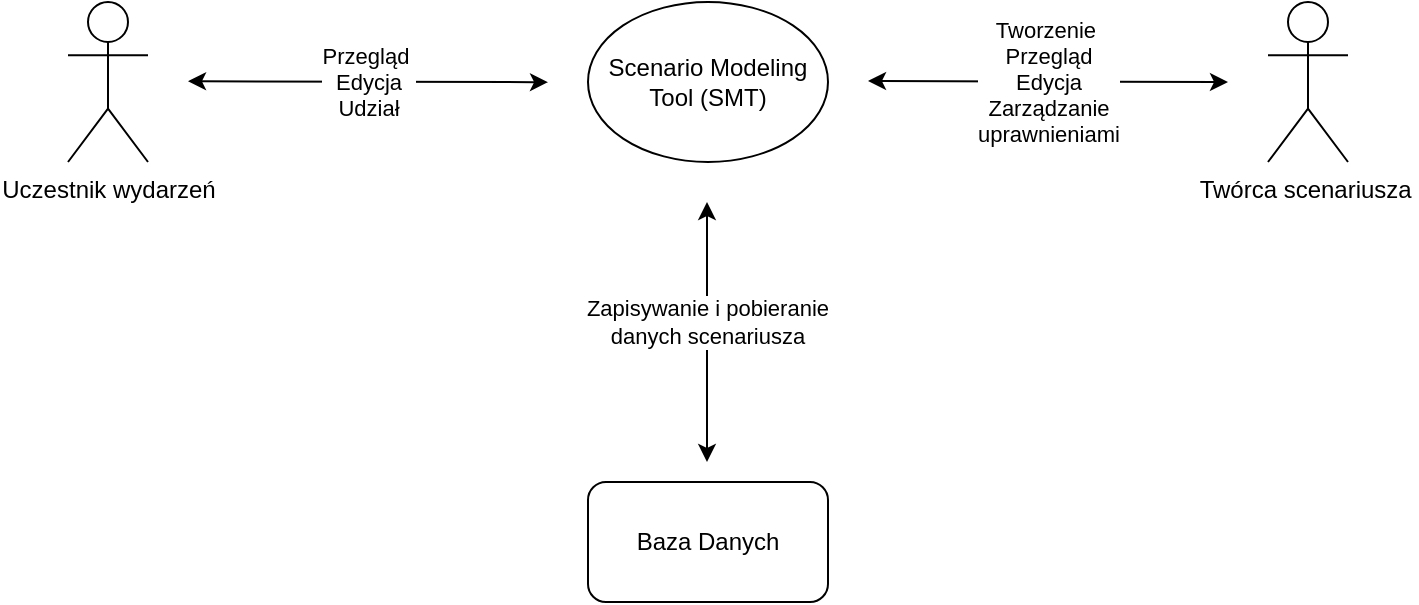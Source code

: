<mxfile version="25.0.3">
  <diagram name="Page-1" id="FuIUpxmvIo3iQLBVbU7Z">
    <mxGraphModel dx="1147" dy="655" grid="1" gridSize="10" guides="1" tooltips="1" connect="1" arrows="1" fold="1" page="1" pageScale="1" pageWidth="827" pageHeight="1169" math="0" shadow="0">
      <root>
        <mxCell id="0" />
        <mxCell id="1" parent="0" />
        <mxCell id="GkzvFpltm8AMeFEecuHZ-2" value="Scenario Modeling Tool (SMT)" style="ellipse;whiteSpace=wrap;html=1;" vertex="1" parent="1">
          <mxGeometry x="360" y="240" width="120" height="80" as="geometry" />
        </mxCell>
        <mxCell id="GkzvFpltm8AMeFEecuHZ-3" value="Baza Danych" style="rounded=1;whiteSpace=wrap;html=1;" vertex="1" parent="1">
          <mxGeometry x="360" y="480" width="120" height="60" as="geometry" />
        </mxCell>
        <mxCell id="GkzvFpltm8AMeFEecuHZ-5" value="" style="endArrow=classic;startArrow=classic;html=1;rounded=0;" edge="1" parent="1">
          <mxGeometry width="50" height="50" relative="1" as="geometry">
            <mxPoint x="419.5" y="470" as="sourcePoint" />
            <mxPoint x="419.5" y="340" as="targetPoint" />
            <Array as="points">
              <mxPoint x="419.5" y="420" />
            </Array>
          </mxGeometry>
        </mxCell>
        <mxCell id="GkzvFpltm8AMeFEecuHZ-6" value="Zapisywanie i pobieranie&amp;nbsp;&lt;div&gt;danych scenariusza&amp;nbsp;&lt;/div&gt;" style="edgeLabel;html=1;align=center;verticalAlign=middle;resizable=0;points=[];" vertex="1" connectable="0" parent="GkzvFpltm8AMeFEecuHZ-5">
          <mxGeometry x="0.077" y="-4" relative="1" as="geometry">
            <mxPoint x="-3" as="offset" />
          </mxGeometry>
        </mxCell>
        <mxCell id="GkzvFpltm8AMeFEecuHZ-9" value="Twórca scenariusza&amp;nbsp;" style="shape=umlActor;verticalLabelPosition=bottom;verticalAlign=top;html=1;outlineConnect=0;" vertex="1" parent="1">
          <mxGeometry x="700" y="240" width="40" height="80" as="geometry" />
        </mxCell>
        <mxCell id="GkzvFpltm8AMeFEecuHZ-10" value="Uczestnik&amp;nbsp;&lt;span style=&quot;background-color: initial;&quot;&gt;wydarzeń&lt;/span&gt;" style="shape=umlActor;verticalLabelPosition=bottom;verticalAlign=top;html=1;outlineConnect=0;" vertex="1" parent="1">
          <mxGeometry x="100" y="240" width="40" height="80" as="geometry" />
        </mxCell>
        <mxCell id="GkzvFpltm8AMeFEecuHZ-13" value="Tworzenie&amp;nbsp;&lt;div&gt;Przegląd&lt;/div&gt;&lt;div&gt;Edycja&lt;/div&gt;&lt;div&gt;Zarządzanie&lt;/div&gt;&lt;div&gt;uprawnieniami&lt;/div&gt;" style="endArrow=classic;startArrow=classic;html=1;rounded=0;" edge="1" parent="1">
          <mxGeometry x="0.004" width="50" height="50" relative="1" as="geometry">
            <mxPoint x="500" y="279.5" as="sourcePoint" />
            <mxPoint x="680" y="280" as="targetPoint" />
            <mxPoint as="offset" />
          </mxGeometry>
        </mxCell>
        <mxCell id="GkzvFpltm8AMeFEecuHZ-20" value="Przegląd&amp;nbsp;&lt;div&gt;Edycja&lt;/div&gt;&lt;div&gt;Udział&lt;/div&gt;" style="endArrow=classic;startArrow=classic;html=1;rounded=0;" edge="1" parent="1">
          <mxGeometry width="50" height="50" relative="1" as="geometry">
            <mxPoint x="160" y="279.6" as="sourcePoint" />
            <mxPoint x="340" y="280.1" as="targetPoint" />
            <mxPoint as="offset" />
          </mxGeometry>
        </mxCell>
      </root>
    </mxGraphModel>
  </diagram>
</mxfile>

